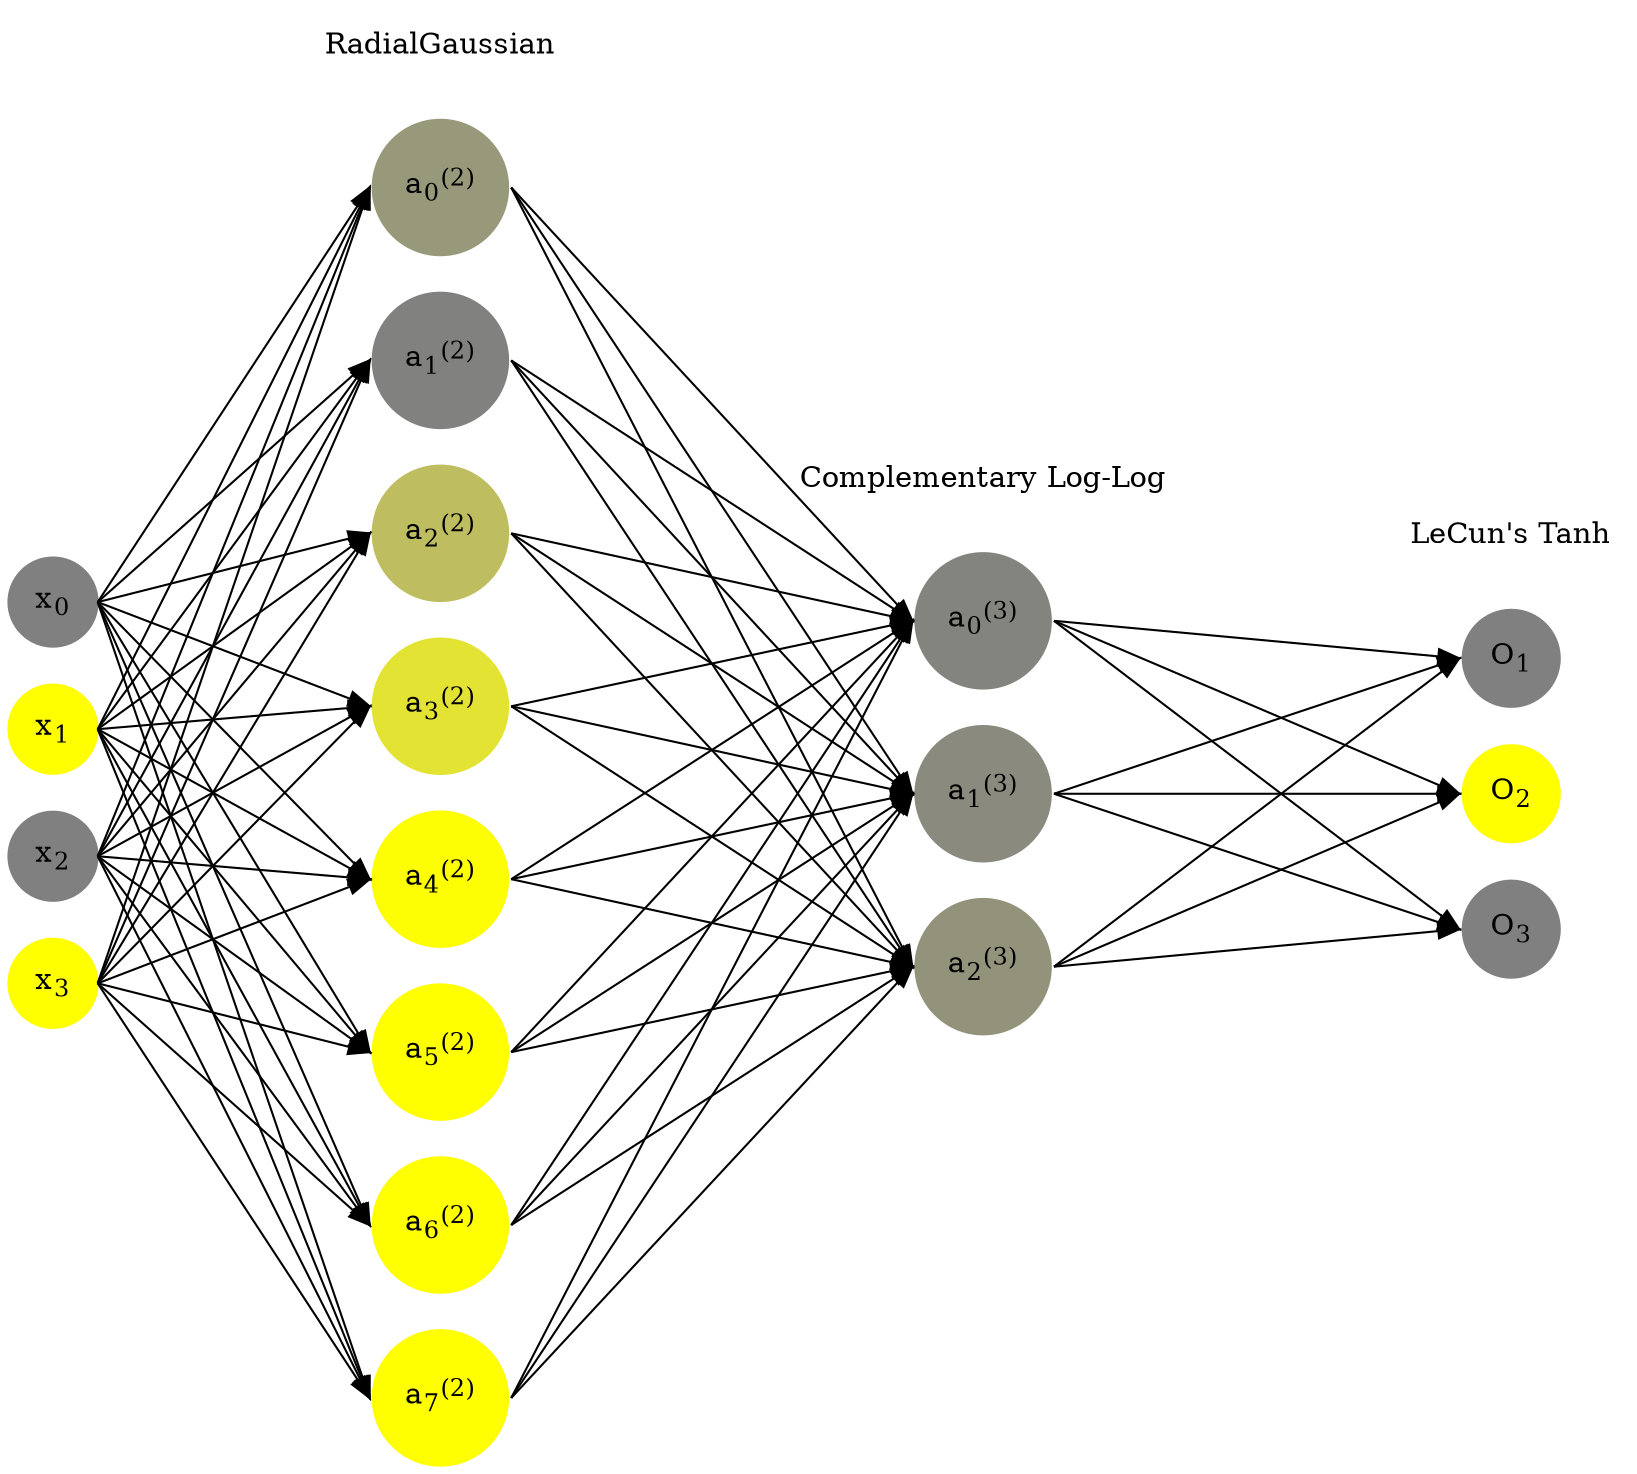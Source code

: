 digraph G {
	rankdir = LR;
	splines=false;
	edge[style=invis];
	ranksep= 1.4;
	{
	node [shape=circle, color="0.1667, 0.0, 0.5", style=filled, fillcolor="0.1667, 0.0, 0.5"];
	x0 [label=<x<sub>0</sub>>];
	}
	{
	node [shape=circle, color="0.1667, 1.0, 1.0", style=filled, fillcolor="0.1667, 1.0, 1.0"];
	x1 [label=<x<sub>1</sub>>];
	}
	{
	node [shape=circle, color="0.1667, 0.0, 0.5", style=filled, fillcolor="0.1667, 0.0, 0.5"];
	x2 [label=<x<sub>2</sub>>];
	}
	{
	node [shape=circle, color="0.1667, 1.0, 1.0", style=filled, fillcolor="0.1667, 1.0, 1.0"];
	x3 [label=<x<sub>3</sub>>];
	}
	{
	node [shape=circle, color="0.1667, 0.194500, 0.597250", style=filled, fillcolor="0.1667, 0.194500, 0.597250"];
	a02 [label=<a<sub>0</sub><sup>(2)</sup>>];
	}
	{
	node [shape=circle, color="0.1667, 0.015510, 0.507755", style=filled, fillcolor="0.1667, 0.015510, 0.507755"];
	a12 [label=<a<sub>1</sub><sup>(2)</sup>>];
	}
	{
	node [shape=circle, color="0.1667, 0.485934, 0.742967", style=filled, fillcolor="0.1667, 0.485934, 0.742967"];
	a22 [label=<a<sub>2</sub><sup>(2)</sup>>];
	}
	{
	node [shape=circle, color="0.1667, 0.773874, 0.886937", style=filled, fillcolor="0.1667, 0.773874, 0.886937"];
	a32 [label=<a<sub>3</sub><sup>(2)</sup>>];
	}
	{
	node [shape=circle, color="0.1667, 0.983563, 0.991782", style=filled, fillcolor="0.1667, 0.983563, 0.991782"];
	a42 [label=<a<sub>4</sub><sup>(2)</sup>>];
	}
	{
	node [shape=circle, color="0.1667, 0.996520, 0.998260", style=filled, fillcolor="0.1667, 0.996520, 0.998260"];
	a52 [label=<a<sub>5</sub><sup>(2)</sup>>];
	}
	{
	node [shape=circle, color="0.1667, 0.995008, 0.997504", style=filled, fillcolor="0.1667, 0.995008, 0.997504"];
	a62 [label=<a<sub>6</sub><sup>(2)</sup>>];
	}
	{
	node [shape=circle, color="0.1667, 0.993643, 0.996821", style=filled, fillcolor="0.1667, 0.993643, 0.996821"];
	a72 [label=<a<sub>7</sub><sup>(2)</sup>>];
	}
	{
	node [shape=circle, color="0.1667, 0.038475, 0.519237", style=filled, fillcolor="0.1667, 0.038475, 0.519237"];
	a03 [label=<a<sub>0</sub><sup>(3)</sup>>];
	}
	{
	node [shape=circle, color="0.1667, 0.081019, 0.540509", style=filled, fillcolor="0.1667, 0.081019, 0.540509"];
	a13 [label=<a<sub>1</sub><sup>(3)</sup>>];
	}
	{
	node [shape=circle, color="0.1667, 0.154250, 0.577125", style=filled, fillcolor="0.1667, 0.154250, 0.577125"];
	a23 [label=<a<sub>2</sub><sup>(3)</sup>>];
	}
	{
	node [shape=circle, color="0.1667, 0.0, 0.5", style=filled, fillcolor="0.1667, 0.0, 0.5"];
	O1 [label=<O<sub>1</sub>>];
	}
	{
	node [shape=circle, color="0.1667, 1.0, 1.0", style=filled, fillcolor="0.1667, 1.0, 1.0"];
	O2 [label=<O<sub>2</sub>>];
	}
	{
	node [shape=circle, color="0.1667, 0.0, 0.5", style=filled, fillcolor="0.1667, 0.0, 0.5"];
	O3 [label=<O<sub>3</sub>>];
	}
	{
	rank=same;
	x0->x1->x2->x3;
	}
	{
	rank=same;
	a02->a12->a22->a32->a42->a52->a62->a72;
	}
	{
	rank=same;
	a03->a13->a23;
	}
	{
	rank=same;
	O1->O2->O3;
	}
	l1 [shape=plaintext,label="RadialGaussian"];
	l1->a02;
	{rank=same; l1;a02};
	l2 [shape=plaintext,label="Complementary Log-Log"];
	l2->a03;
	{rank=same; l2;a03};
	l3 [shape=plaintext,label="LeCun's Tanh"];
	l3->O1;
	{rank=same; l3;O1};
edge[style=solid, tailport=e, headport=w];
	{x0;x1;x2;x3} -> {a02;a12;a22;a32;a42;a52;a62;a72};
	{a02;a12;a22;a32;a42;a52;a62;a72} -> {a03;a13;a23};
	{a03;a13;a23} -> {O1,O2,O3};
}